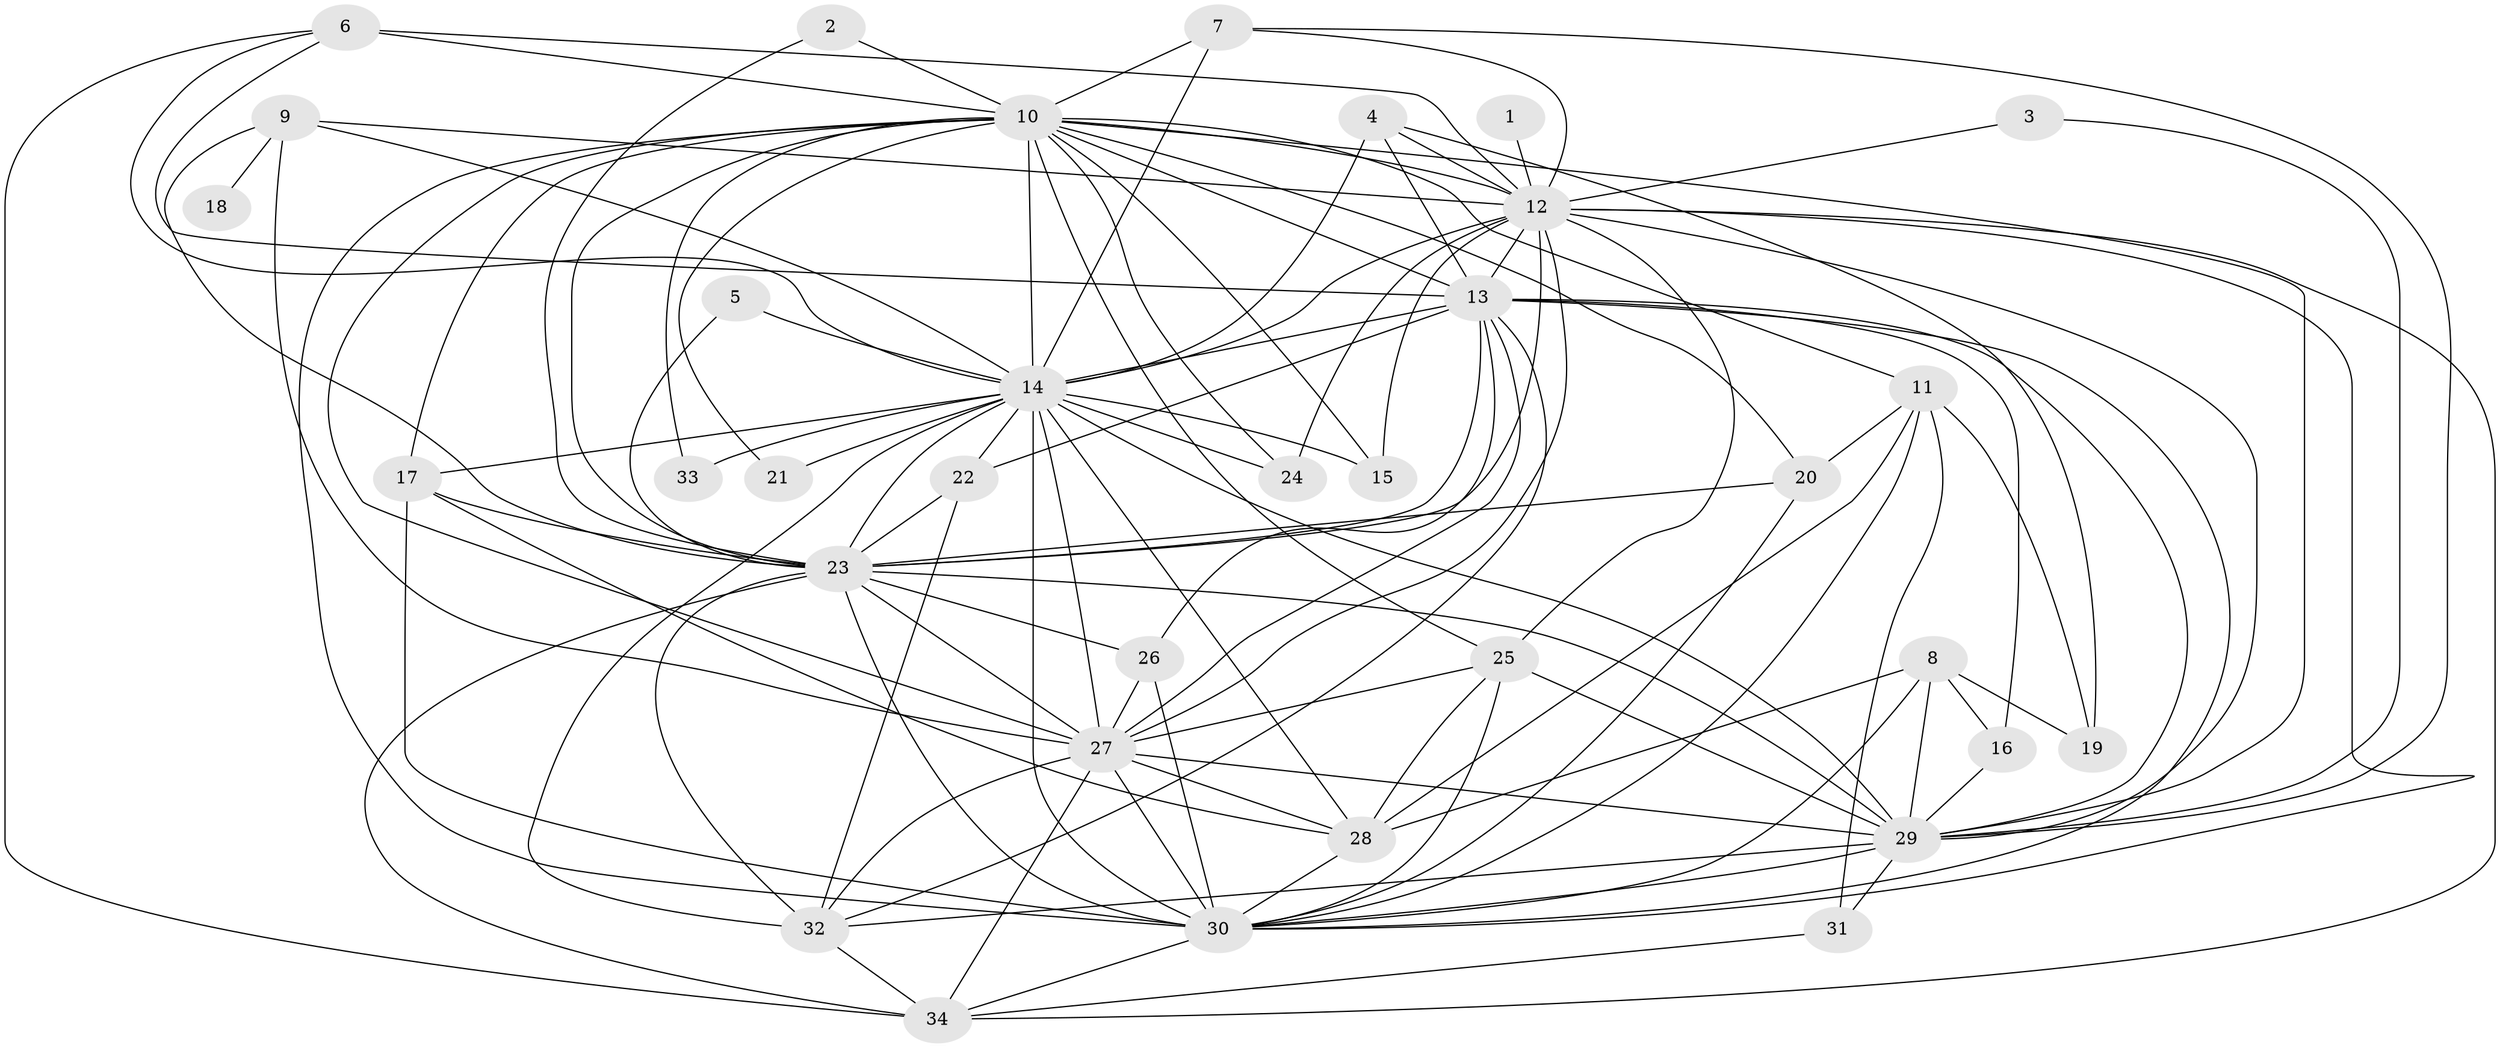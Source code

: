 // original degree distribution, {24: 0.008849557522123894, 14: 0.008849557522123894, 20: 0.008849557522123894, 32: 0.008849557522123894, 26: 0.008849557522123894, 21: 0.008849557522123894, 23: 0.017699115044247787, 19: 0.008849557522123894, 18: 0.008849557522123894, 6: 0.035398230088495575, 3: 0.23008849557522124, 4: 0.09734513274336283, 2: 0.5132743362831859, 5: 0.035398230088495575}
// Generated by graph-tools (version 1.1) at 2025/36/03/04/25 23:36:16]
// undirected, 34 vertices, 113 edges
graph export_dot {
  node [color=gray90,style=filled];
  1;
  2;
  3;
  4;
  5;
  6;
  7;
  8;
  9;
  10;
  11;
  12;
  13;
  14;
  15;
  16;
  17;
  18;
  19;
  20;
  21;
  22;
  23;
  24;
  25;
  26;
  27;
  28;
  29;
  30;
  31;
  32;
  33;
  34;
  1 -- 12 [weight=1.0];
  2 -- 10 [weight=1.0];
  2 -- 23 [weight=1.0];
  3 -- 12 [weight=1.0];
  3 -- 29 [weight=1.0];
  4 -- 12 [weight=2.0];
  4 -- 13 [weight=1.0];
  4 -- 14 [weight=2.0];
  4 -- 19 [weight=1.0];
  5 -- 14 [weight=1.0];
  5 -- 23 [weight=2.0];
  6 -- 10 [weight=2.0];
  6 -- 12 [weight=1.0];
  6 -- 13 [weight=1.0];
  6 -- 14 [weight=1.0];
  6 -- 34 [weight=1.0];
  7 -- 10 [weight=1.0];
  7 -- 12 [weight=1.0];
  7 -- 14 [weight=2.0];
  7 -- 29 [weight=1.0];
  8 -- 16 [weight=2.0];
  8 -- 19 [weight=1.0];
  8 -- 28 [weight=1.0];
  8 -- 29 [weight=1.0];
  8 -- 30 [weight=2.0];
  9 -- 12 [weight=1.0];
  9 -- 14 [weight=1.0];
  9 -- 18 [weight=1.0];
  9 -- 23 [weight=1.0];
  9 -- 27 [weight=1.0];
  10 -- 11 [weight=1.0];
  10 -- 12 [weight=4.0];
  10 -- 13 [weight=1.0];
  10 -- 14 [weight=4.0];
  10 -- 15 [weight=2.0];
  10 -- 17 [weight=1.0];
  10 -- 20 [weight=1.0];
  10 -- 21 [weight=1.0];
  10 -- 23 [weight=1.0];
  10 -- 24 [weight=1.0];
  10 -- 25 [weight=1.0];
  10 -- 27 [weight=4.0];
  10 -- 29 [weight=1.0];
  10 -- 30 [weight=2.0];
  10 -- 33 [weight=1.0];
  11 -- 19 [weight=1.0];
  11 -- 20 [weight=1.0];
  11 -- 28 [weight=1.0];
  11 -- 30 [weight=2.0];
  11 -- 31 [weight=1.0];
  12 -- 13 [weight=2.0];
  12 -- 14 [weight=3.0];
  12 -- 15 [weight=1.0];
  12 -- 23 [weight=1.0];
  12 -- 24 [weight=1.0];
  12 -- 25 [weight=1.0];
  12 -- 27 [weight=1.0];
  12 -- 29 [weight=2.0];
  12 -- 30 [weight=1.0];
  12 -- 34 [weight=1.0];
  13 -- 14 [weight=3.0];
  13 -- 16 [weight=2.0];
  13 -- 22 [weight=1.0];
  13 -- 23 [weight=1.0];
  13 -- 26 [weight=1.0];
  13 -- 27 [weight=2.0];
  13 -- 29 [weight=2.0];
  13 -- 30 [weight=1.0];
  13 -- 32 [weight=1.0];
  14 -- 15 [weight=1.0];
  14 -- 17 [weight=1.0];
  14 -- 21 [weight=1.0];
  14 -- 22 [weight=3.0];
  14 -- 23 [weight=3.0];
  14 -- 24 [weight=1.0];
  14 -- 27 [weight=5.0];
  14 -- 28 [weight=2.0];
  14 -- 29 [weight=3.0];
  14 -- 30 [weight=4.0];
  14 -- 32 [weight=1.0];
  14 -- 33 [weight=2.0];
  16 -- 29 [weight=2.0];
  17 -- 23 [weight=1.0];
  17 -- 28 [weight=1.0];
  17 -- 30 [weight=1.0];
  20 -- 23 [weight=1.0];
  20 -- 30 [weight=2.0];
  22 -- 23 [weight=1.0];
  22 -- 32 [weight=1.0];
  23 -- 26 [weight=1.0];
  23 -- 27 [weight=4.0];
  23 -- 29 [weight=1.0];
  23 -- 30 [weight=1.0];
  23 -- 32 [weight=2.0];
  23 -- 34 [weight=1.0];
  25 -- 27 [weight=1.0];
  25 -- 28 [weight=1.0];
  25 -- 29 [weight=2.0];
  25 -- 30 [weight=1.0];
  26 -- 27 [weight=1.0];
  26 -- 30 [weight=2.0];
  27 -- 28 [weight=1.0];
  27 -- 29 [weight=1.0];
  27 -- 30 [weight=1.0];
  27 -- 32 [weight=1.0];
  27 -- 34 [weight=1.0];
  28 -- 30 [weight=1.0];
  29 -- 30 [weight=1.0];
  29 -- 31 [weight=1.0];
  29 -- 32 [weight=2.0];
  30 -- 34 [weight=1.0];
  31 -- 34 [weight=1.0];
  32 -- 34 [weight=1.0];
}
